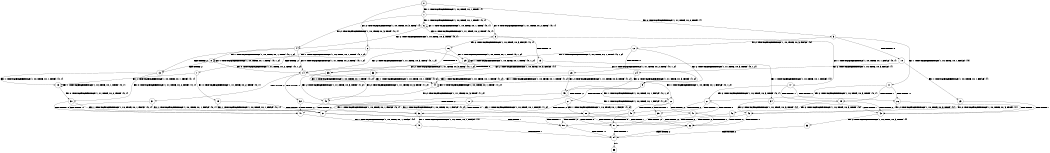 digraph BCG {
size = "7, 10.5";
center = TRUE;
node [shape = circle];
0 [peripheries = 2];
0 -> 1 [label = "EX !1 !ATOMIC_EXCH_BRANCH (1, +0, TRUE, +0, 1, TRUE) !{}"];
0 -> 2 [label = "EX !2 !ATOMIC_EXCH_BRANCH (1, +0, TRUE, +0, 3, TRUE) !{}"];
0 -> 3 [label = "EX !0 !ATOMIC_EXCH_BRANCH (1, +1, TRUE, +0, 2, TRUE) !{}"];
1 -> 4 [label = "EX !2 !ATOMIC_EXCH_BRANCH (1, +0, TRUE, +0, 3, TRUE) !{0, 1}"];
1 -> 5 [label = "EX !0 !ATOMIC_EXCH_BRANCH (1, +1, TRUE, +0, 2, TRUE) !{0, 1}"];
1 -> 6 [label = "EX !1 !ATOMIC_EXCH_BRANCH (1, +0, TRUE, +0, 1, TRUE) !{0, 1}"];
2 -> 7 [label = "TERMINATE !2"];
2 -> 8 [label = "EX !1 !ATOMIC_EXCH_BRANCH (1, +0, TRUE, +0, 1, TRUE) !{0, 1, 2}"];
2 -> 9 [label = "EX !0 !ATOMIC_EXCH_BRANCH (1, +1, TRUE, +0, 2, TRUE) !{0, 1, 2}"];
3 -> 10 [label = "TERMINATE !0"];
3 -> 11 [label = "EX !1 !ATOMIC_EXCH_BRANCH (1, +0, TRUE, +0, 1, FALSE) !{0}"];
3 -> 12 [label = "EX !2 !ATOMIC_EXCH_BRANCH (1, +0, TRUE, +0, 3, FALSE) !{0}"];
4 -> 13 [label = "TERMINATE !2"];
4 -> 14 [label = "EX !0 !ATOMIC_EXCH_BRANCH (1, +1, TRUE, +0, 2, TRUE) !{0, 1, 2}"];
4 -> 8 [label = "EX !1 !ATOMIC_EXCH_BRANCH (1, +0, TRUE, +0, 1, TRUE) !{0, 1, 2}"];
5 -> 15 [label = "TERMINATE !0"];
5 -> 16 [label = "EX !2 !ATOMIC_EXCH_BRANCH (1, +0, TRUE, +0, 3, FALSE) !{0, 1}"];
5 -> 17 [label = "EX !1 !ATOMIC_EXCH_BRANCH (1, +0, TRUE, +0, 1, FALSE) !{0, 1}"];
6 -> 4 [label = "EX !2 !ATOMIC_EXCH_BRANCH (1, +0, TRUE, +0, 3, TRUE) !{0, 1}"];
6 -> 5 [label = "EX !0 !ATOMIC_EXCH_BRANCH (1, +1, TRUE, +0, 2, TRUE) !{0, 1}"];
6 -> 6 [label = "EX !1 !ATOMIC_EXCH_BRANCH (1, +0, TRUE, +0, 1, TRUE) !{0, 1}"];
7 -> 18 [label = "EX !1 !ATOMIC_EXCH_BRANCH (1, +0, TRUE, +0, 1, TRUE) !{0, 1}"];
7 -> 19 [label = "EX !0 !ATOMIC_EXCH_BRANCH (1, +1, TRUE, +0, 2, TRUE) !{0, 1}"];
8 -> 13 [label = "TERMINATE !2"];
8 -> 14 [label = "EX !0 !ATOMIC_EXCH_BRANCH (1, +1, TRUE, +0, 2, TRUE) !{0, 1, 2}"];
8 -> 8 [label = "EX !1 !ATOMIC_EXCH_BRANCH (1, +0, TRUE, +0, 1, TRUE) !{0, 1, 2}"];
9 -> 20 [label = "TERMINATE !2"];
9 -> 21 [label = "TERMINATE !0"];
9 -> 22 [label = "EX !1 !ATOMIC_EXCH_BRANCH (1, +0, TRUE, +0, 1, FALSE) !{0, 1, 2}"];
10 -> 23 [label = "EX !1 !ATOMIC_EXCH_BRANCH (1, +0, TRUE, +0, 1, FALSE) !{}"];
10 -> 24 [label = "EX !2 !ATOMIC_EXCH_BRANCH (1, +0, TRUE, +0, 3, FALSE) !{}"];
11 -> 25 [label = "TERMINATE !1"];
11 -> 26 [label = "TERMINATE !0"];
11 -> 27 [label = "EX !2 !ATOMIC_EXCH_BRANCH (1, +0, TRUE, +0, 3, TRUE) !{0, 1}"];
12 -> 28 [label = "TERMINATE !0"];
12 -> 29 [label = "EX !1 !ATOMIC_EXCH_BRANCH (1, +0, TRUE, +0, 1, TRUE) !{0, 1, 2}"];
12 -> 9 [label = "EX !2 !ATOMIC_EXCH_BRANCH (1, +1, TRUE, +0, 3, TRUE) !{0, 1, 2}"];
13 -> 30 [label = "EX !0 !ATOMIC_EXCH_BRANCH (1, +1, TRUE, +0, 2, TRUE) !{0, 1}"];
13 -> 18 [label = "EX !1 !ATOMIC_EXCH_BRANCH (1, +0, TRUE, +0, 1, TRUE) !{0, 1}"];
14 -> 31 [label = "TERMINATE !2"];
14 -> 32 [label = "TERMINATE !0"];
14 -> 22 [label = "EX !1 !ATOMIC_EXCH_BRANCH (1, +0, TRUE, +0, 1, FALSE) !{0, 1, 2}"];
15 -> 33 [label = "EX !2 !ATOMIC_EXCH_BRANCH (1, +0, TRUE, +0, 3, FALSE) !{1}"];
15 -> 34 [label = "EX !1 !ATOMIC_EXCH_BRANCH (1, +0, TRUE, +0, 1, FALSE) !{1}"];
16 -> 35 [label = "TERMINATE !0"];
16 -> 14 [label = "EX !2 !ATOMIC_EXCH_BRANCH (1, +1, TRUE, +0, 3, TRUE) !{0, 1, 2}"];
16 -> 29 [label = "EX !1 !ATOMIC_EXCH_BRANCH (1, +0, TRUE, +0, 1, TRUE) !{0, 1, 2}"];
17 -> 25 [label = "TERMINATE !1"];
17 -> 26 [label = "TERMINATE !0"];
17 -> 27 [label = "EX !2 !ATOMIC_EXCH_BRANCH (1, +0, TRUE, +0, 3, TRUE) !{0, 1}"];
18 -> 30 [label = "EX !0 !ATOMIC_EXCH_BRANCH (1, +1, TRUE, +0, 2, TRUE) !{0, 1}"];
18 -> 18 [label = "EX !1 !ATOMIC_EXCH_BRANCH (1, +0, TRUE, +0, 1, TRUE) !{0, 1}"];
19 -> 36 [label = "TERMINATE !0"];
19 -> 37 [label = "EX !1 !ATOMIC_EXCH_BRANCH (1, +0, TRUE, +0, 1, FALSE) !{0, 1}"];
20 -> 36 [label = "TERMINATE !0"];
20 -> 37 [label = "EX !1 !ATOMIC_EXCH_BRANCH (1, +0, TRUE, +0, 1, FALSE) !{0, 1}"];
21 -> 36 [label = "TERMINATE !2"];
21 -> 38 [label = "EX !1 !ATOMIC_EXCH_BRANCH (1, +0, TRUE, +0, 1, FALSE) !{1, 2}"];
22 -> 39 [label = "TERMINATE !1"];
22 -> 40 [label = "TERMINATE !2"];
22 -> 41 [label = "TERMINATE !0"];
23 -> 42 [label = "TERMINATE !1"];
23 -> 43 [label = "EX !2 !ATOMIC_EXCH_BRANCH (1, +0, TRUE, +0, 3, TRUE) !{1}"];
24 -> 44 [label = "EX !1 !ATOMIC_EXCH_BRANCH (1, +0, TRUE, +0, 1, TRUE) !{1, 2}"];
24 -> 45 [label = "EX !2 !ATOMIC_EXCH_BRANCH (1, +1, TRUE, +0, 3, TRUE) !{1, 2}"];
25 -> 42 [label = "TERMINATE !0"];
25 -> 46 [label = "EX !2 !ATOMIC_EXCH_BRANCH (1, +0, TRUE, +0, 3, TRUE) !{0}"];
26 -> 42 [label = "TERMINATE !1"];
26 -> 43 [label = "EX !2 !ATOMIC_EXCH_BRANCH (1, +0, TRUE, +0, 3, TRUE) !{1}"];
27 -> 39 [label = "TERMINATE !1"];
27 -> 40 [label = "TERMINATE !2"];
27 -> 41 [label = "TERMINATE !0"];
28 -> 44 [label = "EX !1 !ATOMIC_EXCH_BRANCH (1, +0, TRUE, +0, 1, TRUE) !{1, 2}"];
28 -> 45 [label = "EX !2 !ATOMIC_EXCH_BRANCH (1, +1, TRUE, +0, 3, TRUE) !{1, 2}"];
29 -> 35 [label = "TERMINATE !0"];
29 -> 14 [label = "EX !2 !ATOMIC_EXCH_BRANCH (1, +1, TRUE, +0, 3, TRUE) !{0, 1, 2}"];
29 -> 29 [label = "EX !1 !ATOMIC_EXCH_BRANCH (1, +0, TRUE, +0, 1, TRUE) !{0, 1, 2}"];
30 -> 47 [label = "TERMINATE !0"];
30 -> 37 [label = "EX !1 !ATOMIC_EXCH_BRANCH (1, +0, TRUE, +0, 1, FALSE) !{0, 1}"];
31 -> 47 [label = "TERMINATE !0"];
31 -> 37 [label = "EX !1 !ATOMIC_EXCH_BRANCH (1, +0, TRUE, +0, 1, FALSE) !{0, 1}"];
32 -> 47 [label = "TERMINATE !2"];
32 -> 38 [label = "EX !1 !ATOMIC_EXCH_BRANCH (1, +0, TRUE, +0, 1, FALSE) !{1, 2}"];
33 -> 48 [label = "EX !2 !ATOMIC_EXCH_BRANCH (1, +1, TRUE, +0, 3, TRUE) !{1, 2}"];
33 -> 44 [label = "EX !1 !ATOMIC_EXCH_BRANCH (1, +0, TRUE, +0, 1, TRUE) !{1, 2}"];
34 -> 42 [label = "TERMINATE !1"];
34 -> 43 [label = "EX !2 !ATOMIC_EXCH_BRANCH (1, +0, TRUE, +0, 3, TRUE) !{1}"];
35 -> 48 [label = "EX !2 !ATOMIC_EXCH_BRANCH (1, +1, TRUE, +0, 3, TRUE) !{1, 2}"];
35 -> 44 [label = "EX !1 !ATOMIC_EXCH_BRANCH (1, +0, TRUE, +0, 1, TRUE) !{1, 2}"];
36 -> 49 [label = "EX !1 !ATOMIC_EXCH_BRANCH (1, +0, TRUE, +0, 1, FALSE) !{1}"];
37 -> 50 [label = "TERMINATE !1"];
37 -> 51 [label = "TERMINATE !0"];
38 -> 52 [label = "TERMINATE !1"];
38 -> 51 [label = "TERMINATE !2"];
39 -> 50 [label = "TERMINATE !2"];
39 -> 52 [label = "TERMINATE !0"];
40 -> 50 [label = "TERMINATE !1"];
40 -> 51 [label = "TERMINATE !0"];
41 -> 52 [label = "TERMINATE !1"];
41 -> 51 [label = "TERMINATE !2"];
42 -> 53 [label = "EX !2 !ATOMIC_EXCH_BRANCH (1, +0, TRUE, +0, 3, TRUE) !{}"];
43 -> 52 [label = "TERMINATE !1"];
43 -> 51 [label = "TERMINATE !2"];
44 -> 48 [label = "EX !2 !ATOMIC_EXCH_BRANCH (1, +1, TRUE, +0, 3, TRUE) !{1, 2}"];
44 -> 44 [label = "EX !1 !ATOMIC_EXCH_BRANCH (1, +0, TRUE, +0, 1, TRUE) !{1, 2}"];
45 -> 36 [label = "TERMINATE !2"];
45 -> 38 [label = "EX !1 !ATOMIC_EXCH_BRANCH (1, +0, TRUE, +0, 1, FALSE) !{1, 2}"];
46 -> 50 [label = "TERMINATE !2"];
46 -> 52 [label = "TERMINATE !0"];
47 -> 49 [label = "EX !1 !ATOMIC_EXCH_BRANCH (1, +0, TRUE, +0, 1, FALSE) !{1}"];
48 -> 47 [label = "TERMINATE !2"];
48 -> 38 [label = "EX !1 !ATOMIC_EXCH_BRANCH (1, +0, TRUE, +0, 1, FALSE) !{1, 2}"];
49 -> 54 [label = "TERMINATE !1"];
50 -> 54 [label = "TERMINATE !0"];
51 -> 54 [label = "TERMINATE !1"];
52 -> 54 [label = "TERMINATE !2"];
53 -> 54 [label = "TERMINATE !2"];
54 -> 55 [label = "exit"];
}
